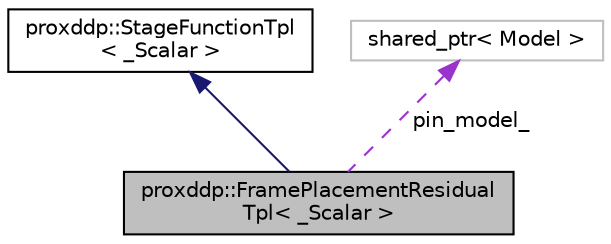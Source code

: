 digraph "proxddp::FramePlacementResidualTpl&lt; _Scalar &gt;"
{
 // LATEX_PDF_SIZE
  bgcolor="transparent";
  edge [fontname="Helvetica",fontsize="10",labelfontname="Helvetica",labelfontsize="10"];
  node [fontname="Helvetica",fontsize="10",shape=record];
  Node1 [label="proxddp::FramePlacementResidual\lTpl\< _Scalar \>",height=0.2,width=0.4,color="black", fillcolor="grey75", style="filled", fontcolor="black",tooltip=" "];
  Node2 -> Node1 [dir="back",color="midnightblue",fontsize="10",style="solid",fontname="Helvetica"];
  Node2 [label="proxddp::StageFunctionTpl\l\< _Scalar \>",height=0.2,width=0.4,color="black",URL="$structproxddp_1_1StageFunctionTpl.html",tooltip="Class representing ternary functions ."];
  Node3 -> Node1 [dir="back",color="darkorchid3",fontsize="10",style="dashed",label=" pin_model_" ,fontname="Helvetica"];
  Node3 [label="shared_ptr\< Model \>",height=0.2,width=0.4,color="grey75",tooltip=" "];
}
